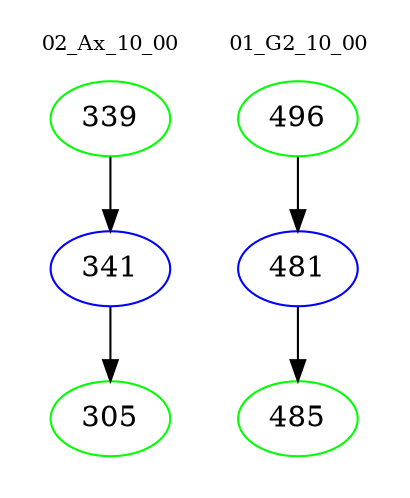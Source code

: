 digraph{
subgraph cluster_0 {
color = white
label = "02_Ax_10_00";
fontsize=10;
T0_339 [label="339", color="green"]
T0_339 -> T0_341 [color="black"]
T0_341 [label="341", color="blue"]
T0_341 -> T0_305 [color="black"]
T0_305 [label="305", color="green"]
}
subgraph cluster_1 {
color = white
label = "01_G2_10_00";
fontsize=10;
T1_496 [label="496", color="green"]
T1_496 -> T1_481 [color="black"]
T1_481 [label="481", color="blue"]
T1_481 -> T1_485 [color="black"]
T1_485 [label="485", color="green"]
}
}
